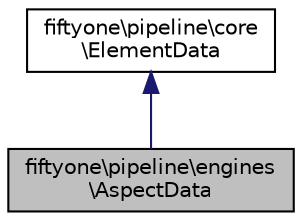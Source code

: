 digraph "fiftyone\pipeline\engines\AspectData"
{
 // LATEX_PDF_SIZE
  bgcolor="transparent";
  edge [fontname="Helvetica",fontsize="10",labelfontname="Helvetica",labelfontsize="10"];
  node [fontname="Helvetica",fontsize="10",shape=record];
  Node4 [label="fiftyone\\pipeline\\engines\l\\AspectData",height=0.2,width=0.4,color="black", fillcolor="grey75", style="filled", fontcolor="black",tooltip="aspectData extends elementData by adding the option of a missing property service It also allows prop..."];
  Node5 -> Node4 [dir="back",color="midnightblue",fontsize="10",style="solid",fontname="Helvetica"];
  Node5 [label="fiftyone\\pipeline\\core\l\\ElementData",height=0.2,width=0.4,color="black",URL="$classfiftyone_1_1pipeline_1_1core_1_1_element_data.html",tooltip="Stores information created by a FlowElement based on FlowData."];
}
